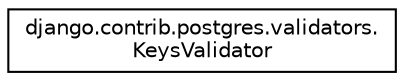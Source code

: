 digraph "Graphical Class Hierarchy"
{
 // LATEX_PDF_SIZE
  edge [fontname="Helvetica",fontsize="10",labelfontname="Helvetica",labelfontsize="10"];
  node [fontname="Helvetica",fontsize="10",shape=record];
  rankdir="LR";
  Node0 [label="django.contrib.postgres.validators.\lKeysValidator",height=0.2,width=0.4,color="black", fillcolor="white", style="filled",URL="$d0/d34/classdjango_1_1contrib_1_1postgres_1_1validators_1_1_keys_validator.html",tooltip=" "];
}
